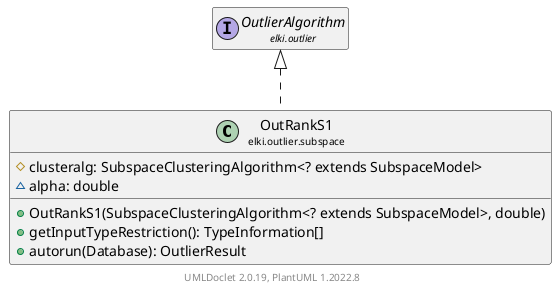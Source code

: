 @startuml
    remove .*\.(Instance|Par|Parameterizer|Factory)$
    set namespaceSeparator none
    hide empty fields
    hide empty methods

    class "<size:14>OutRankS1\n<size:10>elki.outlier.subspace" as elki.outlier.subspace.OutRankS1 [[OutRankS1.html]] {
        #clusteralg: SubspaceClusteringAlgorithm<? extends SubspaceModel>
        ~alpha: double
        +OutRankS1(SubspaceClusteringAlgorithm<? extends SubspaceModel>, double)
        +getInputTypeRestriction(): TypeInformation[]
        +autorun(Database): OutlierResult
    }

    interface "<size:14>OutlierAlgorithm\n<size:10>elki.outlier" as elki.outlier.OutlierAlgorithm [[../OutlierAlgorithm.html]]
    class "<size:14>OutRankS1.Par\n<size:10>elki.outlier.subspace" as elki.outlier.subspace.OutRankS1.Par [[OutRankS1.Par.html]]

    elki.outlier.OutlierAlgorithm <|.. elki.outlier.subspace.OutRankS1
    elki.outlier.subspace.OutRankS1 +-- elki.outlier.subspace.OutRankS1.Par

    center footer UMLDoclet 2.0.19, PlantUML 1.2022.8
@enduml

